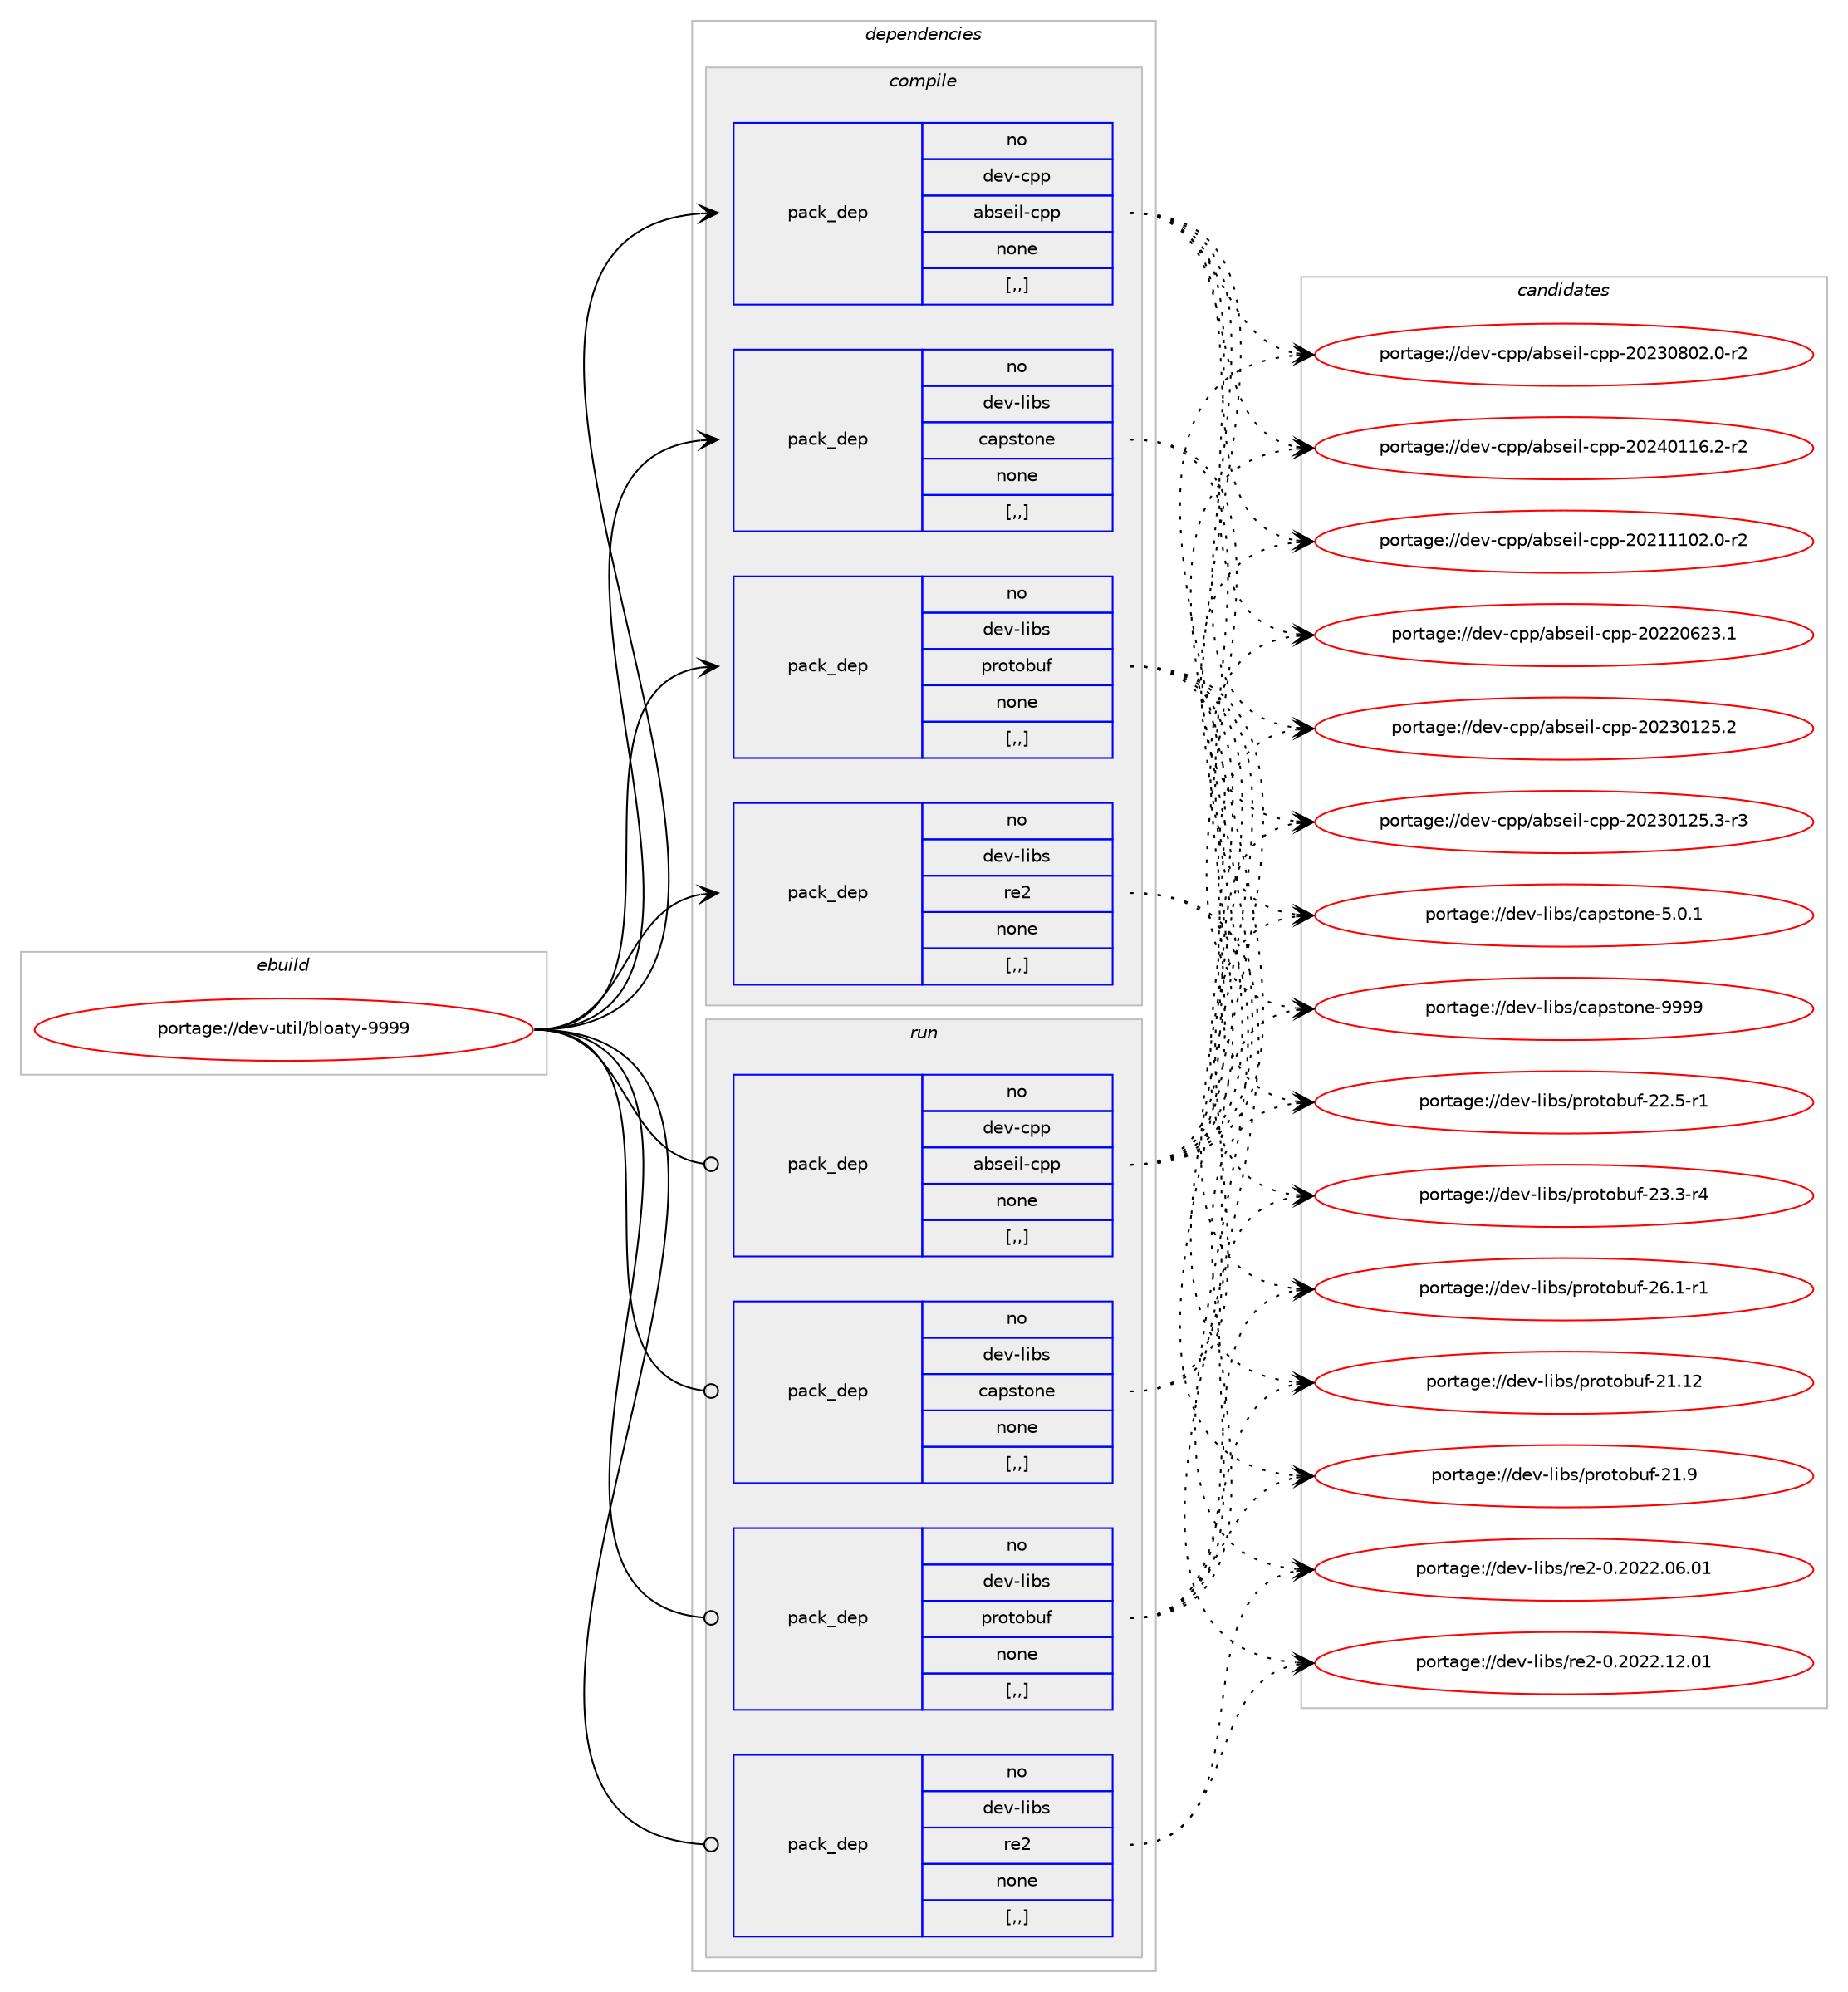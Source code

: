 digraph prolog {

# *************
# Graph options
# *************

newrank=true;
concentrate=true;
compound=true;
graph [rankdir=LR,fontname=Helvetica,fontsize=10,ranksep=1.5];#, ranksep=2.5, nodesep=0.2];
edge  [arrowhead=vee];
node  [fontname=Helvetica,fontsize=10];

# **********
# The ebuild
# **********

subgraph cluster_leftcol {
color=gray;
rank=same;
label=<<i>ebuild</i>>;
id [label="portage://dev-util/bloaty-9999", color=red, width=4, href="../dev-util/bloaty-9999.svg"];
}

# ****************
# The dependencies
# ****************

subgraph cluster_midcol {
color=gray;
label=<<i>dependencies</i>>;
subgraph cluster_compile {
fillcolor="#eeeeee";
style=filled;
label=<<i>compile</i>>;
subgraph pack147382 {
dependency206657 [label=<<TABLE BORDER="0" CELLBORDER="1" CELLSPACING="0" CELLPADDING="4" WIDTH="220"><TR><TD ROWSPAN="6" CELLPADDING="30">pack_dep</TD></TR><TR><TD WIDTH="110">no</TD></TR><TR><TD>dev-cpp</TD></TR><TR><TD>abseil-cpp</TD></TR><TR><TD>none</TD></TR><TR><TD>[,,]</TD></TR></TABLE>>, shape=none, color=blue];
}
id:e -> dependency206657:w [weight=20,style="solid",arrowhead="vee"];
subgraph pack147383 {
dependency206658 [label=<<TABLE BORDER="0" CELLBORDER="1" CELLSPACING="0" CELLPADDING="4" WIDTH="220"><TR><TD ROWSPAN="6" CELLPADDING="30">pack_dep</TD></TR><TR><TD WIDTH="110">no</TD></TR><TR><TD>dev-libs</TD></TR><TR><TD>capstone</TD></TR><TR><TD>none</TD></TR><TR><TD>[,,]</TD></TR></TABLE>>, shape=none, color=blue];
}
id:e -> dependency206658:w [weight=20,style="solid",arrowhead="vee"];
subgraph pack147384 {
dependency206659 [label=<<TABLE BORDER="0" CELLBORDER="1" CELLSPACING="0" CELLPADDING="4" WIDTH="220"><TR><TD ROWSPAN="6" CELLPADDING="30">pack_dep</TD></TR><TR><TD WIDTH="110">no</TD></TR><TR><TD>dev-libs</TD></TR><TR><TD>protobuf</TD></TR><TR><TD>none</TD></TR><TR><TD>[,,]</TD></TR></TABLE>>, shape=none, color=blue];
}
id:e -> dependency206659:w [weight=20,style="solid",arrowhead="vee"];
subgraph pack147385 {
dependency206660 [label=<<TABLE BORDER="0" CELLBORDER="1" CELLSPACING="0" CELLPADDING="4" WIDTH="220"><TR><TD ROWSPAN="6" CELLPADDING="30">pack_dep</TD></TR><TR><TD WIDTH="110">no</TD></TR><TR><TD>dev-libs</TD></TR><TR><TD>re2</TD></TR><TR><TD>none</TD></TR><TR><TD>[,,]</TD></TR></TABLE>>, shape=none, color=blue];
}
id:e -> dependency206660:w [weight=20,style="solid",arrowhead="vee"];
}
subgraph cluster_compileandrun {
fillcolor="#eeeeee";
style=filled;
label=<<i>compile and run</i>>;
}
subgraph cluster_run {
fillcolor="#eeeeee";
style=filled;
label=<<i>run</i>>;
subgraph pack147386 {
dependency206661 [label=<<TABLE BORDER="0" CELLBORDER="1" CELLSPACING="0" CELLPADDING="4" WIDTH="220"><TR><TD ROWSPAN="6" CELLPADDING="30">pack_dep</TD></TR><TR><TD WIDTH="110">no</TD></TR><TR><TD>dev-cpp</TD></TR><TR><TD>abseil-cpp</TD></TR><TR><TD>none</TD></TR><TR><TD>[,,]</TD></TR></TABLE>>, shape=none, color=blue];
}
id:e -> dependency206661:w [weight=20,style="solid",arrowhead="odot"];
subgraph pack147387 {
dependency206662 [label=<<TABLE BORDER="0" CELLBORDER="1" CELLSPACING="0" CELLPADDING="4" WIDTH="220"><TR><TD ROWSPAN="6" CELLPADDING="30">pack_dep</TD></TR><TR><TD WIDTH="110">no</TD></TR><TR><TD>dev-libs</TD></TR><TR><TD>capstone</TD></TR><TR><TD>none</TD></TR><TR><TD>[,,]</TD></TR></TABLE>>, shape=none, color=blue];
}
id:e -> dependency206662:w [weight=20,style="solid",arrowhead="odot"];
subgraph pack147388 {
dependency206663 [label=<<TABLE BORDER="0" CELLBORDER="1" CELLSPACING="0" CELLPADDING="4" WIDTH="220"><TR><TD ROWSPAN="6" CELLPADDING="30">pack_dep</TD></TR><TR><TD WIDTH="110">no</TD></TR><TR><TD>dev-libs</TD></TR><TR><TD>protobuf</TD></TR><TR><TD>none</TD></TR><TR><TD>[,,]</TD></TR></TABLE>>, shape=none, color=blue];
}
id:e -> dependency206663:w [weight=20,style="solid",arrowhead="odot"];
subgraph pack147389 {
dependency206664 [label=<<TABLE BORDER="0" CELLBORDER="1" CELLSPACING="0" CELLPADDING="4" WIDTH="220"><TR><TD ROWSPAN="6" CELLPADDING="30">pack_dep</TD></TR><TR><TD WIDTH="110">no</TD></TR><TR><TD>dev-libs</TD></TR><TR><TD>re2</TD></TR><TR><TD>none</TD></TR><TR><TD>[,,]</TD></TR></TABLE>>, shape=none, color=blue];
}
id:e -> dependency206664:w [weight=20,style="solid",arrowhead="odot"];
}
}

# **************
# The candidates
# **************

subgraph cluster_choices {
rank=same;
color=gray;
label=<<i>candidates</i>>;

subgraph choice147382 {
color=black;
nodesep=1;
choice1001011184599112112479798115101105108459911211245504850494949485046484511450 [label="portage://dev-cpp/abseil-cpp-20211102.0-r2", color=red, width=4,href="../dev-cpp/abseil-cpp-20211102.0-r2.svg"];
choice100101118459911211247979811510110510845991121124550485050485450514649 [label="portage://dev-cpp/abseil-cpp-20220623.1", color=red, width=4,href="../dev-cpp/abseil-cpp-20220623.1.svg"];
choice100101118459911211247979811510110510845991121124550485051484950534650 [label="portage://dev-cpp/abseil-cpp-20230125.2", color=red, width=4,href="../dev-cpp/abseil-cpp-20230125.2.svg"];
choice1001011184599112112479798115101105108459911211245504850514849505346514511451 [label="portage://dev-cpp/abseil-cpp-20230125.3-r3", color=red, width=4,href="../dev-cpp/abseil-cpp-20230125.3-r3.svg"];
choice1001011184599112112479798115101105108459911211245504850514856485046484511450 [label="portage://dev-cpp/abseil-cpp-20230802.0-r2", color=red, width=4,href="../dev-cpp/abseil-cpp-20230802.0-r2.svg"];
choice1001011184599112112479798115101105108459911211245504850524849495446504511450 [label="portage://dev-cpp/abseil-cpp-20240116.2-r2", color=red, width=4,href="../dev-cpp/abseil-cpp-20240116.2-r2.svg"];
dependency206657:e -> choice1001011184599112112479798115101105108459911211245504850494949485046484511450:w [style=dotted,weight="100"];
dependency206657:e -> choice100101118459911211247979811510110510845991121124550485050485450514649:w [style=dotted,weight="100"];
dependency206657:e -> choice100101118459911211247979811510110510845991121124550485051484950534650:w [style=dotted,weight="100"];
dependency206657:e -> choice1001011184599112112479798115101105108459911211245504850514849505346514511451:w [style=dotted,weight="100"];
dependency206657:e -> choice1001011184599112112479798115101105108459911211245504850514856485046484511450:w [style=dotted,weight="100"];
dependency206657:e -> choice1001011184599112112479798115101105108459911211245504850524849495446504511450:w [style=dotted,weight="100"];
}
subgraph choice147383 {
color=black;
nodesep=1;
choice1001011184510810598115479997112115116111110101455346484649 [label="portage://dev-libs/capstone-5.0.1", color=red, width=4,href="../dev-libs/capstone-5.0.1.svg"];
choice10010111845108105981154799971121151161111101014557575757 [label="portage://dev-libs/capstone-9999", color=red, width=4,href="../dev-libs/capstone-9999.svg"];
dependency206658:e -> choice1001011184510810598115479997112115116111110101455346484649:w [style=dotted,weight="100"];
dependency206658:e -> choice10010111845108105981154799971121151161111101014557575757:w [style=dotted,weight="100"];
}
subgraph choice147384 {
color=black;
nodesep=1;
choice10010111845108105981154711211411111611198117102455049464950 [label="portage://dev-libs/protobuf-21.12", color=red, width=4,href="../dev-libs/protobuf-21.12.svg"];
choice100101118451081059811547112114111116111981171024550494657 [label="portage://dev-libs/protobuf-21.9", color=red, width=4,href="../dev-libs/protobuf-21.9.svg"];
choice1001011184510810598115471121141111161119811710245505046534511449 [label="portage://dev-libs/protobuf-22.5-r1", color=red, width=4,href="../dev-libs/protobuf-22.5-r1.svg"];
choice1001011184510810598115471121141111161119811710245505146514511452 [label="portage://dev-libs/protobuf-23.3-r4", color=red, width=4,href="../dev-libs/protobuf-23.3-r4.svg"];
choice1001011184510810598115471121141111161119811710245505446494511449 [label="portage://dev-libs/protobuf-26.1-r1", color=red, width=4,href="../dev-libs/protobuf-26.1-r1.svg"];
dependency206659:e -> choice10010111845108105981154711211411111611198117102455049464950:w [style=dotted,weight="100"];
dependency206659:e -> choice100101118451081059811547112114111116111981171024550494657:w [style=dotted,weight="100"];
dependency206659:e -> choice1001011184510810598115471121141111161119811710245505046534511449:w [style=dotted,weight="100"];
dependency206659:e -> choice1001011184510810598115471121141111161119811710245505146514511452:w [style=dotted,weight="100"];
dependency206659:e -> choice1001011184510810598115471121141111161119811710245505446494511449:w [style=dotted,weight="100"];
}
subgraph choice147385 {
color=black;
nodesep=1;
choice1001011184510810598115471141015045484650485050464854464849 [label="portage://dev-libs/re2-0.2022.06.01", color=red, width=4,href="../dev-libs/re2-0.2022.06.01.svg"];
choice1001011184510810598115471141015045484650485050464950464849 [label="portage://dev-libs/re2-0.2022.12.01", color=red, width=4,href="../dev-libs/re2-0.2022.12.01.svg"];
dependency206660:e -> choice1001011184510810598115471141015045484650485050464854464849:w [style=dotted,weight="100"];
dependency206660:e -> choice1001011184510810598115471141015045484650485050464950464849:w [style=dotted,weight="100"];
}
subgraph choice147386 {
color=black;
nodesep=1;
choice1001011184599112112479798115101105108459911211245504850494949485046484511450 [label="portage://dev-cpp/abseil-cpp-20211102.0-r2", color=red, width=4,href="../dev-cpp/abseil-cpp-20211102.0-r2.svg"];
choice100101118459911211247979811510110510845991121124550485050485450514649 [label="portage://dev-cpp/abseil-cpp-20220623.1", color=red, width=4,href="../dev-cpp/abseil-cpp-20220623.1.svg"];
choice100101118459911211247979811510110510845991121124550485051484950534650 [label="portage://dev-cpp/abseil-cpp-20230125.2", color=red, width=4,href="../dev-cpp/abseil-cpp-20230125.2.svg"];
choice1001011184599112112479798115101105108459911211245504850514849505346514511451 [label="portage://dev-cpp/abseil-cpp-20230125.3-r3", color=red, width=4,href="../dev-cpp/abseil-cpp-20230125.3-r3.svg"];
choice1001011184599112112479798115101105108459911211245504850514856485046484511450 [label="portage://dev-cpp/abseil-cpp-20230802.0-r2", color=red, width=4,href="../dev-cpp/abseil-cpp-20230802.0-r2.svg"];
choice1001011184599112112479798115101105108459911211245504850524849495446504511450 [label="portage://dev-cpp/abseil-cpp-20240116.2-r2", color=red, width=4,href="../dev-cpp/abseil-cpp-20240116.2-r2.svg"];
dependency206661:e -> choice1001011184599112112479798115101105108459911211245504850494949485046484511450:w [style=dotted,weight="100"];
dependency206661:e -> choice100101118459911211247979811510110510845991121124550485050485450514649:w [style=dotted,weight="100"];
dependency206661:e -> choice100101118459911211247979811510110510845991121124550485051484950534650:w [style=dotted,weight="100"];
dependency206661:e -> choice1001011184599112112479798115101105108459911211245504850514849505346514511451:w [style=dotted,weight="100"];
dependency206661:e -> choice1001011184599112112479798115101105108459911211245504850514856485046484511450:w [style=dotted,weight="100"];
dependency206661:e -> choice1001011184599112112479798115101105108459911211245504850524849495446504511450:w [style=dotted,weight="100"];
}
subgraph choice147387 {
color=black;
nodesep=1;
choice1001011184510810598115479997112115116111110101455346484649 [label="portage://dev-libs/capstone-5.0.1", color=red, width=4,href="../dev-libs/capstone-5.0.1.svg"];
choice10010111845108105981154799971121151161111101014557575757 [label="portage://dev-libs/capstone-9999", color=red, width=4,href="../dev-libs/capstone-9999.svg"];
dependency206662:e -> choice1001011184510810598115479997112115116111110101455346484649:w [style=dotted,weight="100"];
dependency206662:e -> choice10010111845108105981154799971121151161111101014557575757:w [style=dotted,weight="100"];
}
subgraph choice147388 {
color=black;
nodesep=1;
choice10010111845108105981154711211411111611198117102455049464950 [label="portage://dev-libs/protobuf-21.12", color=red, width=4,href="../dev-libs/protobuf-21.12.svg"];
choice100101118451081059811547112114111116111981171024550494657 [label="portage://dev-libs/protobuf-21.9", color=red, width=4,href="../dev-libs/protobuf-21.9.svg"];
choice1001011184510810598115471121141111161119811710245505046534511449 [label="portage://dev-libs/protobuf-22.5-r1", color=red, width=4,href="../dev-libs/protobuf-22.5-r1.svg"];
choice1001011184510810598115471121141111161119811710245505146514511452 [label="portage://dev-libs/protobuf-23.3-r4", color=red, width=4,href="../dev-libs/protobuf-23.3-r4.svg"];
choice1001011184510810598115471121141111161119811710245505446494511449 [label="portage://dev-libs/protobuf-26.1-r1", color=red, width=4,href="../dev-libs/protobuf-26.1-r1.svg"];
dependency206663:e -> choice10010111845108105981154711211411111611198117102455049464950:w [style=dotted,weight="100"];
dependency206663:e -> choice100101118451081059811547112114111116111981171024550494657:w [style=dotted,weight="100"];
dependency206663:e -> choice1001011184510810598115471121141111161119811710245505046534511449:w [style=dotted,weight="100"];
dependency206663:e -> choice1001011184510810598115471121141111161119811710245505146514511452:w [style=dotted,weight="100"];
dependency206663:e -> choice1001011184510810598115471121141111161119811710245505446494511449:w [style=dotted,weight="100"];
}
subgraph choice147389 {
color=black;
nodesep=1;
choice1001011184510810598115471141015045484650485050464854464849 [label="portage://dev-libs/re2-0.2022.06.01", color=red, width=4,href="../dev-libs/re2-0.2022.06.01.svg"];
choice1001011184510810598115471141015045484650485050464950464849 [label="portage://dev-libs/re2-0.2022.12.01", color=red, width=4,href="../dev-libs/re2-0.2022.12.01.svg"];
dependency206664:e -> choice1001011184510810598115471141015045484650485050464854464849:w [style=dotted,weight="100"];
dependency206664:e -> choice1001011184510810598115471141015045484650485050464950464849:w [style=dotted,weight="100"];
}
}

}

